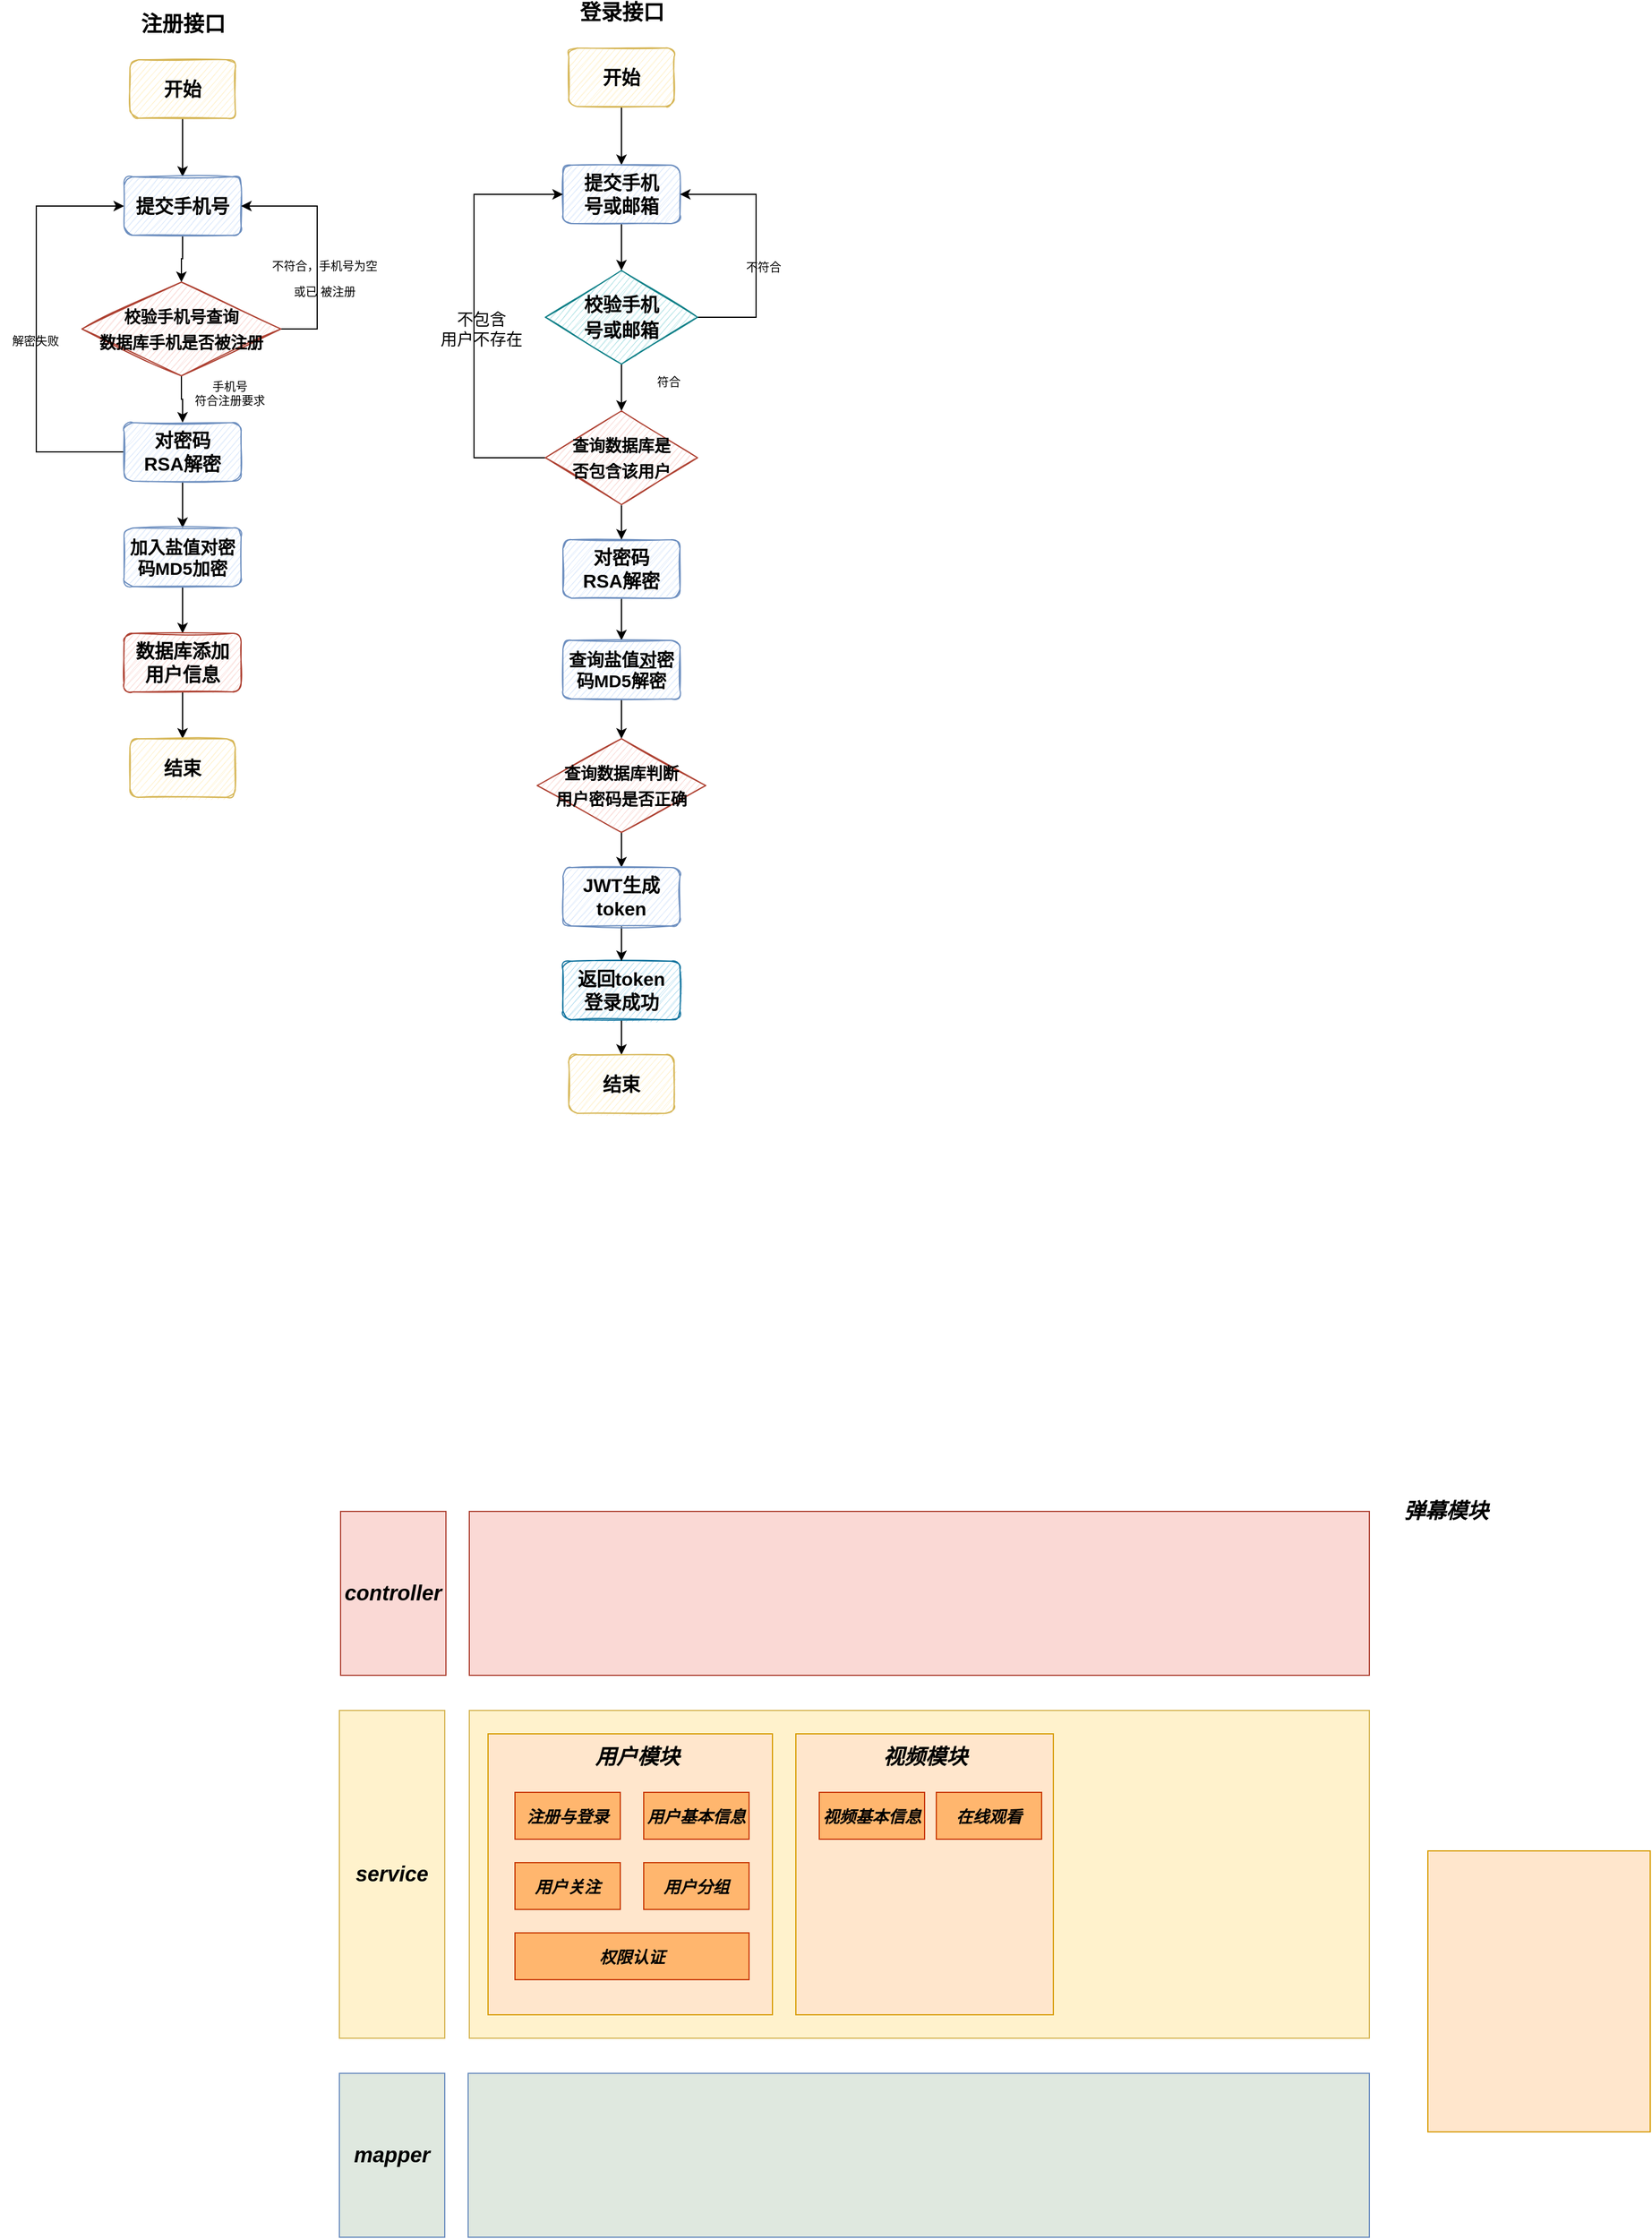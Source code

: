 <mxfile version="20.0.4" type="github">
  <diagram id="UeQkM43qo5BGar94Qf9i" name="Page-1">
    <mxGraphModel dx="1422" dy="762" grid="1" gridSize="10" guides="1" tooltips="1" connect="1" arrows="1" fold="1" page="1" pageScale="1" pageWidth="2339" pageHeight="3300" math="0" shadow="0">
      <root>
        <mxCell id="0" />
        <mxCell id="1" parent="0" />
        <mxCell id="iAKwhCIjb9DUNFZFx7bt-4" style="edgeStyle=orthogonalEdgeStyle;rounded=0;orthogonalLoop=1;jettySize=auto;html=1;exitX=0.5;exitY=1;exitDx=0;exitDy=0;entryX=0.5;entryY=0;entryDx=0;entryDy=0;fontSize=18;" parent="1" source="iAKwhCIjb9DUNFZFx7bt-1" target="iAKwhCIjb9DUNFZFx7bt-2" edge="1">
          <mxGeometry relative="1" as="geometry" />
        </mxCell>
        <mxCell id="iAKwhCIjb9DUNFZFx7bt-1" value="&lt;font size=&quot;1&quot;&gt;&lt;b style=&quot;font-size: 16px&quot;&gt;开始&lt;/b&gt;&lt;/font&gt;" style="rounded=1;whiteSpace=wrap;html=1;fillColor=#fff2cc;strokeColor=#d6b656;shadow=0;sketch=1;" parent="1" vertex="1">
          <mxGeometry x="221" y="100" width="90" height="50" as="geometry" />
        </mxCell>
        <mxCell id="iAKwhCIjb9DUNFZFx7bt-5" value="" style="edgeStyle=orthogonalEdgeStyle;rounded=0;orthogonalLoop=1;jettySize=auto;html=1;fontSize=18;" parent="1" source="iAKwhCIjb9DUNFZFx7bt-2" target="iAKwhCIjb9DUNFZFx7bt-3" edge="1">
          <mxGeometry relative="1" as="geometry" />
        </mxCell>
        <mxCell id="iAKwhCIjb9DUNFZFx7bt-2" value="&lt;font size=&quot;1&quot;&gt;&lt;b style=&quot;font-size: 16px&quot;&gt;提交手机号&lt;/b&gt;&lt;/font&gt;" style="rounded=1;whiteSpace=wrap;html=1;fillColor=#dae8fc;strokeColor=#6c8ebf;shadow=0;sketch=1;" parent="1" vertex="1">
          <mxGeometry x="216" y="200" width="100" height="50" as="geometry" />
        </mxCell>
        <mxCell id="iAKwhCIjb9DUNFZFx7bt-6" style="edgeStyle=orthogonalEdgeStyle;rounded=0;orthogonalLoop=1;jettySize=auto;html=1;entryX=1;entryY=0.5;entryDx=0;entryDy=0;fontSize=18;" parent="1" source="iAKwhCIjb9DUNFZFx7bt-3" target="iAKwhCIjb9DUNFZFx7bt-2" edge="1">
          <mxGeometry relative="1" as="geometry">
            <Array as="points">
              <mxPoint x="381" y="330" />
              <mxPoint x="381" y="225" />
            </Array>
          </mxGeometry>
        </mxCell>
        <mxCell id="iAKwhCIjb9DUNFZFx7bt-10" value="" style="edgeStyle=orthogonalEdgeStyle;rounded=0;orthogonalLoop=1;jettySize=auto;html=1;fontSize=10;" parent="1" source="iAKwhCIjb9DUNFZFx7bt-3" target="iAKwhCIjb9DUNFZFx7bt-8" edge="1">
          <mxGeometry relative="1" as="geometry" />
        </mxCell>
        <mxCell id="iAKwhCIjb9DUNFZFx7bt-3" value="&lt;b style=&quot;font-size: 14px&quot;&gt;&lt;font style=&quot;font-size: 14px&quot;&gt;校验手机号查询&lt;br&gt;数据库手机是否被注册&lt;br&gt;&lt;/font&gt;&lt;/b&gt;" style="rhombus;whiteSpace=wrap;html=1;shadow=0;sketch=1;fontSize=18;fillColor=#fad9d5;strokeColor=#ae4132;" parent="1" vertex="1">
          <mxGeometry x="180" y="290" width="170" height="80" as="geometry" />
        </mxCell>
        <mxCell id="iAKwhCIjb9DUNFZFx7bt-7" value="&lt;font style=&quot;font-size: 10px&quot;&gt;不符合，手机号为空&lt;br&gt;或已 被注册&lt;/font&gt;" style="text;html=1;align=center;verticalAlign=middle;resizable=0;points=[];autosize=1;strokeColor=none;fillColor=none;fontSize=18;" parent="1" vertex="1">
          <mxGeometry x="327" y="260" width="120" height="50" as="geometry" />
        </mxCell>
        <mxCell id="iAKwhCIjb9DUNFZFx7bt-11" style="edgeStyle=orthogonalEdgeStyle;rounded=0;orthogonalLoop=1;jettySize=auto;html=1;entryX=0;entryY=0.5;entryDx=0;entryDy=0;fontSize=10;" parent="1" source="iAKwhCIjb9DUNFZFx7bt-8" target="iAKwhCIjb9DUNFZFx7bt-2" edge="1">
          <mxGeometry relative="1" as="geometry">
            <Array as="points">
              <mxPoint x="141" y="435" />
              <mxPoint x="141" y="225" />
            </Array>
          </mxGeometry>
        </mxCell>
        <mxCell id="iAKwhCIjb9DUNFZFx7bt-17" value="" style="edgeStyle=orthogonalEdgeStyle;rounded=0;orthogonalLoop=1;jettySize=auto;html=1;fontSize=10;" parent="1" source="iAKwhCIjb9DUNFZFx7bt-8" target="iAKwhCIjb9DUNFZFx7bt-16" edge="1">
          <mxGeometry relative="1" as="geometry" />
        </mxCell>
        <mxCell id="iAKwhCIjb9DUNFZFx7bt-8" value="&lt;font style=&quot;font-size: 16px&quot;&gt;&lt;b&gt;对密码&lt;br&gt;RSA解密&lt;/b&gt;&lt;/font&gt;" style="rounded=1;whiteSpace=wrap;html=1;fillColor=#dae8fc;strokeColor=#6c8ebf;shadow=0;sketch=1;" parent="1" vertex="1">
          <mxGeometry x="216" y="410" width="100" height="50" as="geometry" />
        </mxCell>
        <mxCell id="iAKwhCIjb9DUNFZFx7bt-12" value="解密失败" style="text;html=1;align=center;verticalAlign=middle;resizable=0;points=[];autosize=1;strokeColor=none;fillColor=none;fontSize=10;" parent="1" vertex="1">
          <mxGeometry x="110" y="330" width="60" height="20" as="geometry" />
        </mxCell>
        <mxCell id="iAKwhCIjb9DUNFZFx7bt-15" value="手机号&lt;br&gt;符合注册要求" style="text;html=1;align=center;verticalAlign=middle;resizable=0;points=[];autosize=1;strokeColor=none;fillColor=none;fontSize=10;" parent="1" vertex="1">
          <mxGeometry x="261" y="370" width="90" height="30" as="geometry" />
        </mxCell>
        <mxCell id="iAKwhCIjb9DUNFZFx7bt-19" value="" style="edgeStyle=orthogonalEdgeStyle;rounded=0;orthogonalLoop=1;jettySize=auto;html=1;fontSize=10;" parent="1" source="iAKwhCIjb9DUNFZFx7bt-16" target="iAKwhCIjb9DUNFZFx7bt-18" edge="1">
          <mxGeometry relative="1" as="geometry" />
        </mxCell>
        <mxCell id="iAKwhCIjb9DUNFZFx7bt-16" value="&lt;font style=&quot;font-size: 15px&quot;&gt;&lt;b&gt;加入盐值对密&lt;br&gt;码MD5加密&lt;/b&gt;&lt;/font&gt;" style="rounded=1;whiteSpace=wrap;html=1;fillColor=#dae8fc;strokeColor=#6c8ebf;shadow=0;sketch=1;" parent="1" vertex="1">
          <mxGeometry x="216" y="500" width="100" height="50" as="geometry" />
        </mxCell>
        <mxCell id="iAKwhCIjb9DUNFZFx7bt-21" value="" style="edgeStyle=orthogonalEdgeStyle;rounded=0;orthogonalLoop=1;jettySize=auto;html=1;fontSize=10;" parent="1" source="iAKwhCIjb9DUNFZFx7bt-18" target="iAKwhCIjb9DUNFZFx7bt-20" edge="1">
          <mxGeometry relative="1" as="geometry" />
        </mxCell>
        <mxCell id="iAKwhCIjb9DUNFZFx7bt-18" value="&lt;span style=&quot;font-size: 16px&quot;&gt;&lt;b&gt;数据库添加&lt;br&gt;用户信息&lt;/b&gt;&lt;/span&gt;" style="rounded=1;whiteSpace=wrap;html=1;fillColor=#fad9d5;strokeColor=#ae4132;shadow=0;sketch=1;" parent="1" vertex="1">
          <mxGeometry x="216" y="590" width="100" height="50" as="geometry" />
        </mxCell>
        <mxCell id="iAKwhCIjb9DUNFZFx7bt-20" value="&lt;font size=&quot;1&quot;&gt;&lt;b style=&quot;font-size: 16px&quot;&gt;结束&lt;/b&gt;&lt;/font&gt;" style="rounded=1;whiteSpace=wrap;html=1;fillColor=#fff2cc;strokeColor=#d6b656;shadow=0;sketch=1;" parent="1" vertex="1">
          <mxGeometry x="221" y="680" width="90" height="50" as="geometry" />
        </mxCell>
        <mxCell id="iAKwhCIjb9DUNFZFx7bt-22" value="&lt;b&gt;&lt;font style=&quot;font-size: 18px&quot;&gt;注册接口&lt;/font&gt;&lt;/b&gt;" style="text;html=1;align=center;verticalAlign=middle;resizable=0;points=[];autosize=1;strokeColor=none;fillColor=none;fontSize=10;" parent="1" vertex="1">
          <mxGeometry x="221" y="60" width="90" height="20" as="geometry" />
        </mxCell>
        <mxCell id="iAKwhCIjb9DUNFZFx7bt-23" style="edgeStyle=orthogonalEdgeStyle;rounded=0;orthogonalLoop=1;jettySize=auto;html=1;exitX=0.5;exitY=1;exitDx=0;exitDy=0;entryX=0.5;entryY=0;entryDx=0;entryDy=0;fontSize=18;" parent="1" source="iAKwhCIjb9DUNFZFx7bt-24" target="iAKwhCIjb9DUNFZFx7bt-26" edge="1">
          <mxGeometry relative="1" as="geometry" />
        </mxCell>
        <mxCell id="iAKwhCIjb9DUNFZFx7bt-24" value="&lt;font size=&quot;1&quot;&gt;&lt;b style=&quot;font-size: 16px&quot;&gt;开始&lt;/b&gt;&lt;/font&gt;" style="rounded=1;whiteSpace=wrap;html=1;fillColor=#fff2cc;strokeColor=#d6b656;shadow=0;sketch=1;" parent="1" vertex="1">
          <mxGeometry x="596" y="90" width="90" height="50" as="geometry" />
        </mxCell>
        <mxCell id="iAKwhCIjb9DUNFZFx7bt-25" value="" style="edgeStyle=orthogonalEdgeStyle;rounded=0;orthogonalLoop=1;jettySize=auto;html=1;fontSize=18;" parent="1" source="iAKwhCIjb9DUNFZFx7bt-26" target="iAKwhCIjb9DUNFZFx7bt-29" edge="1">
          <mxGeometry relative="1" as="geometry" />
        </mxCell>
        <mxCell id="iAKwhCIjb9DUNFZFx7bt-26" value="&lt;font size=&quot;1&quot;&gt;&lt;b style=&quot;font-size: 16px&quot;&gt;提交手机&lt;br&gt;号或邮箱&lt;/b&gt;&lt;/font&gt;" style="rounded=1;whiteSpace=wrap;html=1;fillColor=#dae8fc;strokeColor=#6c8ebf;shadow=0;sketch=1;" parent="1" vertex="1">
          <mxGeometry x="591" y="190" width="100" height="50" as="geometry" />
        </mxCell>
        <mxCell id="iAKwhCIjb9DUNFZFx7bt-27" style="edgeStyle=orthogonalEdgeStyle;rounded=0;orthogonalLoop=1;jettySize=auto;html=1;entryX=1;entryY=0.5;entryDx=0;entryDy=0;fontSize=18;" parent="1" source="iAKwhCIjb9DUNFZFx7bt-29" target="iAKwhCIjb9DUNFZFx7bt-26" edge="1">
          <mxGeometry relative="1" as="geometry">
            <Array as="points">
              <mxPoint x="756" y="320" />
              <mxPoint x="756" y="215" />
            </Array>
          </mxGeometry>
        </mxCell>
        <mxCell id="iAKwhCIjb9DUNFZFx7bt-28" value="" style="edgeStyle=orthogonalEdgeStyle;rounded=0;orthogonalLoop=1;jettySize=auto;html=1;fontSize=10;" parent="1" source="iAKwhCIjb9DUNFZFx7bt-29" edge="1">
          <mxGeometry relative="1" as="geometry">
            <mxPoint x="641" y="400" as="targetPoint" />
          </mxGeometry>
        </mxCell>
        <mxCell id="iAKwhCIjb9DUNFZFx7bt-29" value="&lt;b&gt;&lt;font style=&quot;font-size: 16px&quot;&gt;校验手机&lt;br&gt;号或邮箱&lt;/font&gt;&lt;/b&gt;" style="rhombus;whiteSpace=wrap;html=1;shadow=0;sketch=1;fontSize=18;fillColor=#b0e3e6;strokeColor=#0e8088;" parent="1" vertex="1">
          <mxGeometry x="576" y="280" width="130" height="80" as="geometry" />
        </mxCell>
        <mxCell id="iAKwhCIjb9DUNFZFx7bt-30" value="&lt;font style=&quot;font-size: 10px&quot;&gt;不符合&lt;br&gt;&lt;/font&gt;" style="text;html=1;align=center;verticalAlign=middle;resizable=0;points=[];autosize=1;strokeColor=none;fillColor=none;fontSize=18;" parent="1" vertex="1">
          <mxGeometry x="737" y="260" width="50" height="30" as="geometry" />
        </mxCell>
        <mxCell id="iAKwhCIjb9DUNFZFx7bt-35" value="符合" style="text;html=1;align=center;verticalAlign=middle;resizable=0;points=[];autosize=1;strokeColor=none;fillColor=none;fontSize=10;" parent="1" vertex="1">
          <mxGeometry x="661" y="365" width="40" height="20" as="geometry" />
        </mxCell>
        <mxCell id="iAKwhCIjb9DUNFZFx7bt-58" value="" style="edgeStyle=orthogonalEdgeStyle;rounded=0;orthogonalLoop=1;jettySize=auto;html=1;fontSize=16;" parent="1" source="iAKwhCIjb9DUNFZFx7bt-39" target="iAKwhCIjb9DUNFZFx7bt-40" edge="1">
          <mxGeometry relative="1" as="geometry" />
        </mxCell>
        <mxCell id="iAKwhCIjb9DUNFZFx7bt-39" value="&lt;span style=&quot;font-size: 16px&quot;&gt;&lt;b&gt;返回token&lt;br&gt;登录成功&lt;/b&gt;&lt;/span&gt;" style="rounded=1;whiteSpace=wrap;html=1;fillColor=#b1ddf0;strokeColor=#10739e;shadow=0;sketch=1;" parent="1" vertex="1">
          <mxGeometry x="591" y="870" width="100" height="50" as="geometry" />
        </mxCell>
        <mxCell id="iAKwhCIjb9DUNFZFx7bt-40" value="&lt;font size=&quot;1&quot;&gt;&lt;b style=&quot;font-size: 16px&quot;&gt;结束&lt;/b&gt;&lt;/font&gt;" style="rounded=1;whiteSpace=wrap;html=1;fillColor=#fff2cc;strokeColor=#d6b656;shadow=0;sketch=1;" parent="1" vertex="1">
          <mxGeometry x="596" y="950" width="90" height="50" as="geometry" />
        </mxCell>
        <mxCell id="iAKwhCIjb9DUNFZFx7bt-41" value="&lt;b&gt;&lt;font style=&quot;font-size: 18px&quot;&gt;登录接口&lt;/font&gt;&lt;/b&gt;" style="text;html=1;align=center;verticalAlign=middle;resizable=0;points=[];autosize=1;strokeColor=none;fillColor=none;fontSize=10;" parent="1" vertex="1">
          <mxGeometry x="596" y="50" width="90" height="20" as="geometry" />
        </mxCell>
        <mxCell id="iAKwhCIjb9DUNFZFx7bt-51" value="" style="edgeStyle=orthogonalEdgeStyle;rounded=0;orthogonalLoop=1;jettySize=auto;html=1;fontSize=15;" parent="1" source="iAKwhCIjb9DUNFZFx7bt-42" target="iAKwhCIjb9DUNFZFx7bt-47" edge="1">
          <mxGeometry relative="1" as="geometry" />
        </mxCell>
        <mxCell id="iAKwhCIjb9DUNFZFx7bt-42" value="&lt;font style=&quot;font-size: 16px&quot;&gt;&lt;b&gt;对密码&lt;br&gt;RSA解密&lt;/b&gt;&lt;/font&gt;" style="rounded=1;whiteSpace=wrap;html=1;fillColor=#dae8fc;strokeColor=#6c8ebf;shadow=0;sketch=1;" parent="1" vertex="1">
          <mxGeometry x="591" y="510" width="100" height="50" as="geometry" />
        </mxCell>
        <mxCell id="iAKwhCIjb9DUNFZFx7bt-44" style="edgeStyle=orthogonalEdgeStyle;rounded=0;orthogonalLoop=1;jettySize=auto;html=1;entryX=0;entryY=0.5;entryDx=0;entryDy=0;fontSize=14;" parent="1" source="iAKwhCIjb9DUNFZFx7bt-43" target="iAKwhCIjb9DUNFZFx7bt-26" edge="1">
          <mxGeometry relative="1" as="geometry">
            <Array as="points">
              <mxPoint x="515" y="440" />
              <mxPoint x="515" y="215" />
            </Array>
          </mxGeometry>
        </mxCell>
        <mxCell id="iAKwhCIjb9DUNFZFx7bt-50" value="" style="edgeStyle=orthogonalEdgeStyle;rounded=0;orthogonalLoop=1;jettySize=auto;html=1;fontSize=15;" parent="1" source="iAKwhCIjb9DUNFZFx7bt-43" target="iAKwhCIjb9DUNFZFx7bt-42" edge="1">
          <mxGeometry relative="1" as="geometry" />
        </mxCell>
        <mxCell id="iAKwhCIjb9DUNFZFx7bt-43" value="&lt;b style=&quot;font-size: 14px&quot;&gt;&lt;font style=&quot;font-size: 14px&quot;&gt;查询数据库是&lt;br&gt;否包含该用户&lt;/font&gt;&lt;/b&gt;" style="rhombus;whiteSpace=wrap;html=1;shadow=0;sketch=1;fontSize=18;fillColor=#fad9d5;strokeColor=#ae4132;" parent="1" vertex="1">
          <mxGeometry x="576" y="400" width="130" height="80" as="geometry" />
        </mxCell>
        <mxCell id="iAKwhCIjb9DUNFZFx7bt-45" value="不包含&lt;br&gt;用户不存在" style="text;html=1;align=center;verticalAlign=middle;resizable=0;points=[];autosize=1;strokeColor=none;fillColor=none;fontSize=14;" parent="1" vertex="1">
          <mxGeometry x="476" y="310" width="90" height="40" as="geometry" />
        </mxCell>
        <mxCell id="iAKwhCIjb9DUNFZFx7bt-55" value="" style="edgeStyle=orthogonalEdgeStyle;rounded=0;orthogonalLoop=1;jettySize=auto;html=1;fontSize=15;" parent="1" source="iAKwhCIjb9DUNFZFx7bt-47" target="iAKwhCIjb9DUNFZFx7bt-54" edge="1">
          <mxGeometry relative="1" as="geometry" />
        </mxCell>
        <mxCell id="iAKwhCIjb9DUNFZFx7bt-47" value="&lt;font style=&quot;font-size: 15px&quot;&gt;&lt;b&gt;查询盐值&lt;u&gt;对&lt;/u&gt;密码MD5解密&lt;/b&gt;&lt;/font&gt;" style="rounded=1;whiteSpace=wrap;html=1;fillColor=#dae8fc;strokeColor=#6c8ebf;shadow=0;sketch=1;" parent="1" vertex="1">
          <mxGeometry x="591" y="596" width="100" height="50" as="geometry" />
        </mxCell>
        <mxCell id="iAKwhCIjb9DUNFZFx7bt-57" value="" style="edgeStyle=orthogonalEdgeStyle;rounded=0;orthogonalLoop=1;jettySize=auto;html=1;fontSize=16;" parent="1" source="iAKwhCIjb9DUNFZFx7bt-54" target="iAKwhCIjb9DUNFZFx7bt-56" edge="1">
          <mxGeometry relative="1" as="geometry" />
        </mxCell>
        <mxCell id="iAKwhCIjb9DUNFZFx7bt-54" value="&lt;span style=&quot;font-size: 14px&quot;&gt;&lt;b&gt;查询数据库判断&lt;br&gt;用户密码是否正确&lt;/b&gt;&lt;/span&gt;" style="rhombus;whiteSpace=wrap;html=1;shadow=0;sketch=1;fontSize=18;fillColor=#fad9d5;strokeColor=#ae4132;" parent="1" vertex="1">
          <mxGeometry x="569" y="680" width="144" height="80" as="geometry" />
        </mxCell>
        <mxCell id="iAKwhCIjb9DUNFZFx7bt-59" value="" style="edgeStyle=orthogonalEdgeStyle;rounded=0;orthogonalLoop=1;jettySize=auto;html=1;fontSize=16;" parent="1" source="iAKwhCIjb9DUNFZFx7bt-56" target="iAKwhCIjb9DUNFZFx7bt-39" edge="1">
          <mxGeometry relative="1" as="geometry" />
        </mxCell>
        <mxCell id="iAKwhCIjb9DUNFZFx7bt-56" value="&lt;b&gt;&lt;font style=&quot;font-size: 16px&quot;&gt;JWT生成token&lt;/font&gt;&lt;/b&gt;" style="rounded=1;whiteSpace=wrap;html=1;fillColor=#dae8fc;strokeColor=#6c8ebf;shadow=0;sketch=1;" parent="1" vertex="1">
          <mxGeometry x="591" y="790" width="100" height="50" as="geometry" />
        </mxCell>
        <mxCell id="yT3HRpjEHb8qlZwtEEsA-1" value="" style="rounded=0;whiteSpace=wrap;html=1;fillColor=#DFE8DF;strokeColor=#6c8ebf;sketch=0;glass=0;shadow=0;" vertex="1" parent="1">
          <mxGeometry x="510" y="1820" width="770" height="140" as="geometry" />
        </mxCell>
        <mxCell id="yT3HRpjEHb8qlZwtEEsA-2" value="&lt;b&gt;&lt;font style=&quot;font-size: 18px;&quot;&gt;&lt;i&gt;mapper&lt;/i&gt;&lt;/font&gt;&lt;/b&gt;" style="rounded=0;whiteSpace=wrap;html=1;fillColor=#DFE8DF;strokeColor=#6c8ebf;sketch=0;" vertex="1" parent="1">
          <mxGeometry x="400" y="1820" width="90" height="140" as="geometry" />
        </mxCell>
        <mxCell id="yT3HRpjEHb8qlZwtEEsA-3" value="" style="rounded=0;whiteSpace=wrap;html=1;fillColor=#fff2cc;strokeColor=#d6b656;sketch=0;" vertex="1" parent="1">
          <mxGeometry x="511" y="1510" width="769" height="280" as="geometry" />
        </mxCell>
        <mxCell id="yT3HRpjEHb8qlZwtEEsA-6" value="&lt;b&gt;&lt;font style=&quot;font-size: 18px;&quot;&gt;&lt;i&gt;service&lt;/i&gt;&lt;/font&gt;&lt;/b&gt;" style="rounded=0;whiteSpace=wrap;html=1;fillColor=#fff2cc;strokeColor=#d6b656;sketch=0;" vertex="1" parent="1">
          <mxGeometry x="400" y="1510" width="90" height="280" as="geometry" />
        </mxCell>
        <mxCell id="yT3HRpjEHb8qlZwtEEsA-7" value="" style="rounded=0;whiteSpace=wrap;html=1;fillColor=#fad9d5;strokeColor=#ae4132;sketch=0;glass=0;shadow=0;" vertex="1" parent="1">
          <mxGeometry x="511" y="1340" width="769" height="140" as="geometry" />
        </mxCell>
        <mxCell id="yT3HRpjEHb8qlZwtEEsA-8" value="&lt;b&gt;&lt;font style=&quot;font-size: 18px;&quot;&gt;&lt;i&gt;controller&lt;/i&gt;&lt;/font&gt;&lt;/b&gt;" style="rounded=0;whiteSpace=wrap;html=1;fillColor=#fad9d5;strokeColor=#ae4132;sketch=0;" vertex="1" parent="1">
          <mxGeometry x="401" y="1340" width="90" height="140" as="geometry" />
        </mxCell>
        <mxCell id="yT3HRpjEHb8qlZwtEEsA-9" value="" style="rounded=0;whiteSpace=wrap;html=1;shadow=0;glass=0;sketch=0;fontSize=18;strokeColor=#d79b00;fillColor=#ffe6cc;" vertex="1" parent="1">
          <mxGeometry x="527" y="1530" width="243" height="240" as="geometry" />
        </mxCell>
        <mxCell id="yT3HRpjEHb8qlZwtEEsA-10" value="&lt;b&gt;&lt;i&gt;用户模块&lt;/i&gt;&lt;/b&gt;" style="text;html=1;align=center;verticalAlign=middle;resizable=0;points=[];autosize=1;strokeColor=none;fillColor=none;fontSize=18;" vertex="1" parent="1">
          <mxGeometry x="603.5" y="1530" width="100" height="40" as="geometry" />
        </mxCell>
        <mxCell id="yT3HRpjEHb8qlZwtEEsA-11" value="" style="rounded=0;whiteSpace=wrap;html=1;shadow=0;glass=0;sketch=0;fontSize=18;strokeColor=#d79b00;fillColor=#ffe6cc;" vertex="1" parent="1">
          <mxGeometry x="1330" y="1630" width="190" height="240" as="geometry" />
        </mxCell>
        <mxCell id="yT3HRpjEHb8qlZwtEEsA-13" value="" style="rounded=0;whiteSpace=wrap;html=1;shadow=0;glass=0;sketch=0;fontSize=18;strokeColor=#d79b00;fillColor=#ffe6cc;" vertex="1" parent="1">
          <mxGeometry x="790" y="1530" width="220" height="240" as="geometry" />
        </mxCell>
        <mxCell id="yT3HRpjEHb8qlZwtEEsA-14" value="&lt;b&gt;&lt;i&gt;弹幕模块&lt;/i&gt;&lt;/b&gt;" style="text;html=1;align=center;verticalAlign=middle;resizable=0;points=[];autosize=1;strokeColor=none;fillColor=none;fontSize=18;" vertex="1" parent="1">
          <mxGeometry x="1295" y="1320" width="100" height="40" as="geometry" />
        </mxCell>
        <mxCell id="yT3HRpjEHb8qlZwtEEsA-15" value="&lt;span style=&quot;font-size: 14px;&quot;&gt;&lt;b&gt;&lt;i&gt;用户基本信息&lt;/i&gt;&lt;/b&gt;&lt;/span&gt;" style="rounded=0;whiteSpace=wrap;html=1;shadow=0;glass=0;sketch=0;fontSize=18;strokeColor=#C73500;fillColor=#FFB66E;fontColor=#000000;" vertex="1" parent="1">
          <mxGeometry x="660" y="1580" width="90" height="40" as="geometry" />
        </mxCell>
        <mxCell id="yT3HRpjEHb8qlZwtEEsA-19" value="&lt;b&gt;&lt;i&gt;&lt;font style=&quot;font-size: 14px;&quot;&gt;注册与登录&lt;/font&gt;&lt;/i&gt;&lt;/b&gt;" style="rounded=0;whiteSpace=wrap;html=1;shadow=0;glass=0;sketch=0;fontSize=18;strokeColor=#C73500;fillColor=#FFB66E;fontColor=#000000;" vertex="1" parent="1">
          <mxGeometry x="550" y="1580" width="90" height="40" as="geometry" />
        </mxCell>
        <mxCell id="yT3HRpjEHb8qlZwtEEsA-20" value="&lt;b&gt;&lt;i&gt;&lt;font style=&quot;font-size: 14px;&quot;&gt;用户关注&lt;/font&gt;&lt;/i&gt;&lt;/b&gt;" style="rounded=0;whiteSpace=wrap;html=1;shadow=0;glass=0;sketch=0;fontSize=18;strokeColor=#C73500;fillColor=#FFB66E;fontColor=#000000;" vertex="1" parent="1">
          <mxGeometry x="550" y="1640" width="90" height="40" as="geometry" />
        </mxCell>
        <mxCell id="yT3HRpjEHb8qlZwtEEsA-21" value="&lt;b&gt;&lt;i&gt;&lt;font style=&quot;font-size: 14px;&quot;&gt;用户分组&lt;/font&gt;&lt;/i&gt;&lt;/b&gt;" style="rounded=0;whiteSpace=wrap;html=1;shadow=0;glass=0;sketch=0;fontSize=18;strokeColor=#C73500;fillColor=#FFB66E;fontColor=#000000;" vertex="1" parent="1">
          <mxGeometry x="660" y="1640" width="90" height="40" as="geometry" />
        </mxCell>
        <mxCell id="yT3HRpjEHb8qlZwtEEsA-23" value="&lt;span style=&quot;font-size: 14px;&quot;&gt;&lt;b&gt;&lt;i&gt;权限认证&lt;/i&gt;&lt;/b&gt;&lt;/span&gt;" style="rounded=0;whiteSpace=wrap;html=1;shadow=0;glass=0;sketch=0;fontSize=18;strokeColor=#C73500;fillColor=#FFB66E;fontColor=#000000;" vertex="1" parent="1">
          <mxGeometry x="550" y="1700" width="200" height="40" as="geometry" />
        </mxCell>
        <mxCell id="yT3HRpjEHb8qlZwtEEsA-12" value="&lt;b&gt;&lt;i&gt;视频模块&lt;/i&gt;&lt;/b&gt;" style="text;html=1;align=center;verticalAlign=middle;resizable=0;points=[];autosize=1;strokeColor=none;fillColor=none;fontSize=18;shadow=0;" vertex="1" parent="1">
          <mxGeometry x="850" y="1530" width="100" height="40" as="geometry" />
        </mxCell>
        <mxCell id="yT3HRpjEHb8qlZwtEEsA-25" value="&lt;b&gt;&lt;i&gt;&lt;font style=&quot;font-size: 14px;&quot;&gt;视频基本信息&lt;/font&gt;&lt;/i&gt;&lt;/b&gt;" style="rounded=0;whiteSpace=wrap;html=1;shadow=0;glass=0;sketch=0;fontSize=18;strokeColor=#C73500;fillColor=#FFB66E;fontColor=#000000;" vertex="1" parent="1">
          <mxGeometry x="810" y="1580" width="90" height="40" as="geometry" />
        </mxCell>
        <mxCell id="yT3HRpjEHb8qlZwtEEsA-26" value="&lt;b&gt;&lt;i&gt;&lt;font style=&quot;font-size: 14px;&quot;&gt;在线观看&lt;/font&gt;&lt;/i&gt;&lt;/b&gt;" style="rounded=0;whiteSpace=wrap;html=1;shadow=0;glass=0;sketch=0;fontSize=18;strokeColor=#C73500;fillColor=#FFB66E;fontColor=#000000;" vertex="1" parent="1">
          <mxGeometry x="910" y="1580" width="90" height="40" as="geometry" />
        </mxCell>
      </root>
    </mxGraphModel>
  </diagram>
</mxfile>
